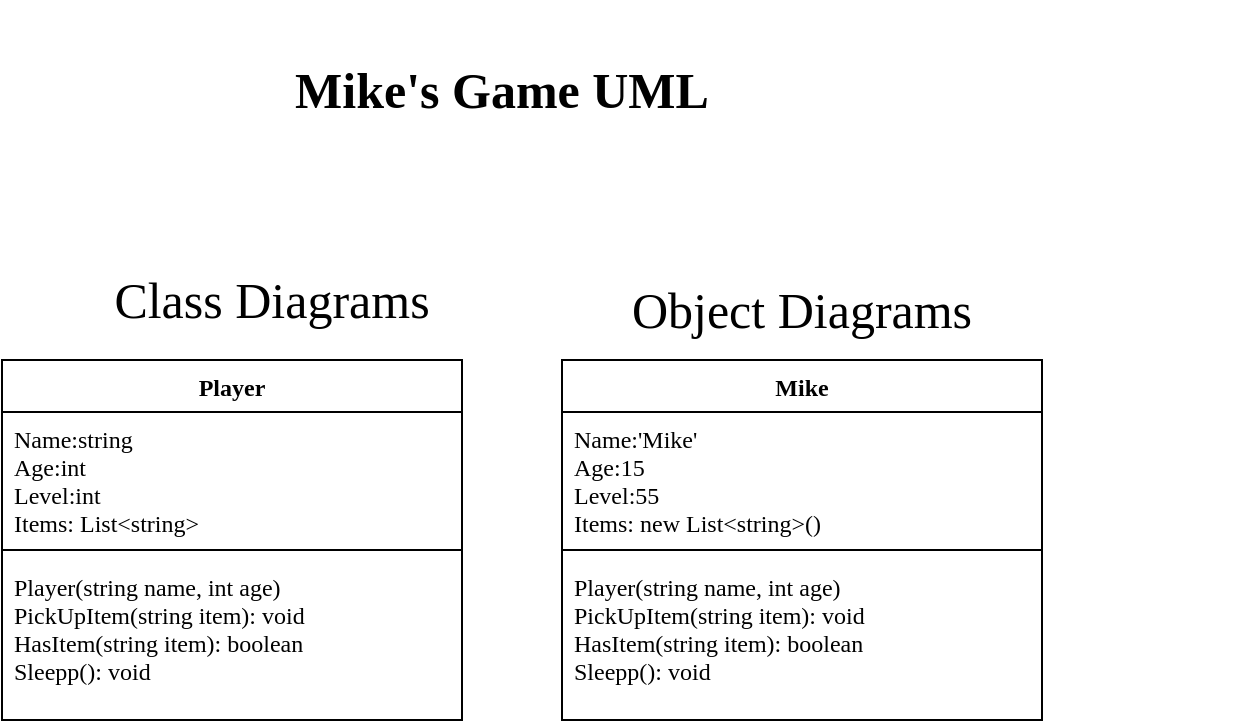 <mxfile version="15.7.3" type="github">
  <diagram id="R2QtfvcRlWxQc1wNqg7m" name="Page-1">
    <mxGraphModel dx="235" dy="523" grid="1" gridSize="10" guides="1" tooltips="1" connect="1" arrows="1" fold="1" page="1" pageScale="1" pageWidth="827" pageHeight="1169" math="0" shadow="0">
      <root>
        <mxCell id="0" />
        <mxCell id="1" parent="0" />
        <mxCell id="RjcRhl66t8cvVIZuDs8n-11" value="Mike" style="swimlane;fontStyle=1;align=center;verticalAlign=top;childLayout=stackLayout;horizontal=1;startSize=26;horizontalStack=0;resizeParent=1;resizeParentMax=0;resizeLast=0;collapsible=1;marginBottom=0;fontFamily=Lucida Console;" vertex="1" parent="1">
          <mxGeometry x="510" y="240" width="240" height="180" as="geometry" />
        </mxCell>
        <mxCell id="RjcRhl66t8cvVIZuDs8n-12" value="Name:&#39;Mike&#39;&#xa;Age:15&#xa;Level:55&#xa;Items: new List&lt;string&gt;()&#xa;" style="text;strokeColor=none;fillColor=none;align=left;verticalAlign=top;spacingLeft=4;spacingRight=4;overflow=hidden;rotatable=0;points=[[0,0.5],[1,0.5]];portConstraint=eastwest;fontFamily=Lucida Console;" vertex="1" parent="RjcRhl66t8cvVIZuDs8n-11">
          <mxGeometry y="26" width="240" height="64" as="geometry" />
        </mxCell>
        <mxCell id="RjcRhl66t8cvVIZuDs8n-13" value="" style="line;strokeWidth=1;fillColor=none;align=left;verticalAlign=middle;spacingTop=-1;spacingLeft=3;spacingRight=3;rotatable=0;labelPosition=right;points=[];portConstraint=eastwest;fontFamily=Lucida Console;" vertex="1" parent="RjcRhl66t8cvVIZuDs8n-11">
          <mxGeometry y="90" width="240" height="10" as="geometry" />
        </mxCell>
        <mxCell id="RjcRhl66t8cvVIZuDs8n-14" value="Player(string name, int age)&#xa;PickUpItem(string item): void&#xa;HasItem(string item): boolean&#xa;Sleepp(): void&#xa;&#xa;" style="text;strokeColor=none;fillColor=none;align=left;verticalAlign=top;spacingLeft=4;spacingRight=4;overflow=hidden;rotatable=0;points=[[0,0.5],[1,0.5]];portConstraint=eastwest;fontFamily=Lucida Console;" vertex="1" parent="RjcRhl66t8cvVIZuDs8n-11">
          <mxGeometry y="100" width="240" height="80" as="geometry" />
        </mxCell>
        <mxCell id="RjcRhl66t8cvVIZuDs8n-15" value="Player" style="swimlane;fontStyle=1;align=center;verticalAlign=top;childLayout=stackLayout;horizontal=1;startSize=26;horizontalStack=0;resizeParent=1;resizeParentMax=0;resizeLast=0;collapsible=1;marginBottom=0;fontFamily=Lucida Console;" vertex="1" parent="1">
          <mxGeometry x="230" y="240" width="230" height="180" as="geometry" />
        </mxCell>
        <mxCell id="RjcRhl66t8cvVIZuDs8n-16" value="Name:string&#xa;Age:int&#xa;Level:int&#xa;Items: List&lt;string&gt;&#xa;" style="text;strokeColor=none;fillColor=none;align=left;verticalAlign=top;spacingLeft=4;spacingRight=4;overflow=hidden;rotatable=0;points=[[0,0.5],[1,0.5]];portConstraint=eastwest;fontFamily=Lucida Console;" vertex="1" parent="RjcRhl66t8cvVIZuDs8n-15">
          <mxGeometry y="26" width="230" height="64" as="geometry" />
        </mxCell>
        <mxCell id="RjcRhl66t8cvVIZuDs8n-17" value="" style="line;strokeWidth=1;fillColor=none;align=left;verticalAlign=middle;spacingTop=-1;spacingLeft=3;spacingRight=3;rotatable=0;labelPosition=right;points=[];portConstraint=eastwest;fontFamily=Lucida Console;" vertex="1" parent="RjcRhl66t8cvVIZuDs8n-15">
          <mxGeometry y="90" width="230" height="10" as="geometry" />
        </mxCell>
        <mxCell id="RjcRhl66t8cvVIZuDs8n-18" value="Player(string name, int age)&#xa;PickUpItem(string item): void&#xa;HasItem(string item): boolean&#xa;Sleepp(): void&#xa;&#xa;" style="text;strokeColor=none;fillColor=none;align=left;verticalAlign=top;spacingLeft=4;spacingRight=4;overflow=hidden;rotatable=0;points=[[0,0.5],[1,0.5]];portConstraint=eastwest;fontFamily=Lucida Console;" vertex="1" parent="RjcRhl66t8cvVIZuDs8n-15">
          <mxGeometry y="100" width="230" height="80" as="geometry" />
        </mxCell>
        <mxCell id="RjcRhl66t8cvVIZuDs8n-20" value="Mike&#39;s Game UML" style="text;html=1;strokeColor=none;fillColor=none;align=center;verticalAlign=middle;whiteSpace=wrap;rounded=0;fontStyle=1;fontSize=25;fontFamily=Lucida Console;" vertex="1" parent="1">
          <mxGeometry x="360" y="60" width="240" height="90" as="geometry" />
        </mxCell>
        <mxCell id="RjcRhl66t8cvVIZuDs8n-21" value="Class Diagrams" style="text;html=1;strokeColor=none;fillColor=none;align=center;verticalAlign=middle;whiteSpace=wrap;rounded=0;fontFamily=Lucida Console;fontSize=25;" vertex="1" parent="1">
          <mxGeometry x="250" y="200" width="230" height="20" as="geometry" />
        </mxCell>
        <mxCell id="RjcRhl66t8cvVIZuDs8n-26" value="Object Diagrams" style="text;html=1;strokeColor=none;fillColor=none;align=center;verticalAlign=middle;whiteSpace=wrap;rounded=0;fontFamily=Lucida Console;fontSize=25;" vertex="1" parent="1">
          <mxGeometry x="410" y="200" width="440" height="30" as="geometry" />
        </mxCell>
      </root>
    </mxGraphModel>
  </diagram>
</mxfile>
